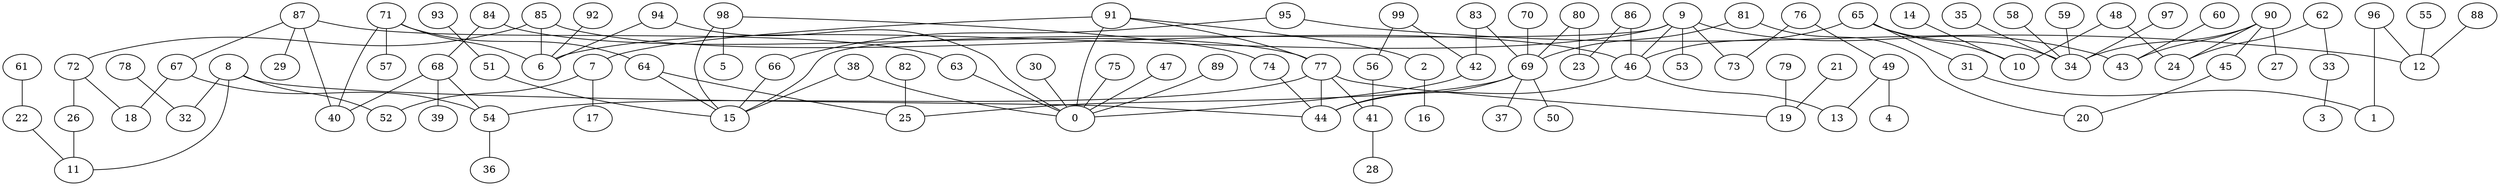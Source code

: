 digraph GG_graph {

subgraph G_graph {
edge [color = black]
"78" -> "32" [dir = none]
"83" -> "69" [dir = none]
"80" -> "69" [dir = none]
"26" -> "11" [dir = none]
"21" -> "19" [dir = none]
"89" -> "0" [dir = none]
"70" -> "69" [dir = none]
"88" -> "12" [dir = none]
"14" -> "10" [dir = none]
"98" -> "5" [dir = none]
"98" -> "15" [dir = none]
"38" -> "15" [dir = none]
"61" -> "22" [dir = none]
"79" -> "19" [dir = none]
"56" -> "41" [dir = none]
"99" -> "56" [dir = none]
"82" -> "25" [dir = none]
"49" -> "4" [dir = none]
"49" -> "13" [dir = none]
"97" -> "34" [dir = none]
"68" -> "39" [dir = none]
"68" -> "40" [dir = none]
"77" -> "19" [dir = none]
"77" -> "54" [dir = none]
"77" -> "41" [dir = none]
"77" -> "44" [dir = none]
"42" -> "0" [dir = none]
"9" -> "73" [dir = none]
"9" -> "15" [dir = none]
"9" -> "43" [dir = none]
"9" -> "53" [dir = none]
"9" -> "46" [dir = none]
"93" -> "51" [dir = none]
"46" -> "13" [dir = none]
"46" -> "44" [dir = none]
"33" -> "3" [dir = none]
"31" -> "1" [dir = none]
"8" -> "32" [dir = none]
"8" -> "11" [dir = none]
"8" -> "44" [dir = none]
"35" -> "34" [dir = none]
"84" -> "77" [dir = none]
"30" -> "0" [dir = none]
"58" -> "34" [dir = none]
"65" -> "10" [dir = none]
"65" -> "31" [dir = none]
"65" -> "34" [dir = none]
"65" -> "46" [dir = none]
"7" -> "52" [dir = none]
"7" -> "17" [dir = none]
"91" -> "7" [dir = none]
"91" -> "2" [dir = none]
"91" -> "0" [dir = none]
"92" -> "6" [dir = none]
"71" -> "57" [dir = none]
"71" -> "40" [dir = none]
"71" -> "6" [dir = none]
"94" -> "0" [dir = none]
"94" -> "6" [dir = none]
"86" -> "23" [dir = none]
"86" -> "46" [dir = none]
"55" -> "12" [dir = none]
"62" -> "33" [dir = none]
"62" -> "24" [dir = none]
"87" -> "63" [dir = none]
"87" -> "29" [dir = none]
"87" -> "40" [dir = none]
"90" -> "27" [dir = none]
"90" -> "45" [dir = none]
"90" -> "24" [dir = none]
"90" -> "34" [dir = none]
"41" -> "28" [dir = none]
"75" -> "0" [dir = none]
"51" -> "15" [dir = none]
"64" -> "25" [dir = none]
"64" -> "15" [dir = none]
"74" -> "44" [dir = none]
"2" -> "16" [dir = none]
"48" -> "24" [dir = none]
"54" -> "36" [dir = none]
"76" -> "73" [dir = none]
"95" -> "66" [dir = none]
"95" -> "12" [dir = none]
"81" -> "20" [dir = none]
"81" -> "69" [dir = none]
"69" -> "37" [dir = none]
"69" -> "50" [dir = none]
"69" -> "44" [dir = none]
"67" -> "18" [dir = none]
"67" -> "54" [dir = none]
"59" -> "34" [dir = none]
"85" -> "72" [dir = none]
"85" -> "6" [dir = none]
"85" -> "46" [dir = none]
"22" -> "11" [dir = none]
"60" -> "43" [dir = none]
"96" -> "12" [dir = none]
"96" -> "1" [dir = none]
"47" -> "0" [dir = none]
"48" -> "10" [dir = none]
"87" -> "67" [dir = none]
"69" -> "25" [dir = none]
"63" -> "0" [dir = none]
"80" -> "23" [dir = none]
"84" -> "68" [dir = none]
"71" -> "64" [dir = none]
"76" -> "49" [dir = none]
"45" -> "20" [dir = none]
"66" -> "15" [dir = none]
"83" -> "42" [dir = none]
"38" -> "0" [dir = none]
"98" -> "74" [dir = none]
"90" -> "43" [dir = none]
"72" -> "26" [dir = none]
"99" -> "42" [dir = none]
"8" -> "52" [dir = none]
"91" -> "77" [dir = none]
"68" -> "54" [dir = none]
"9" -> "6" [dir = none]
"72" -> "18" [dir = none]
}

}
